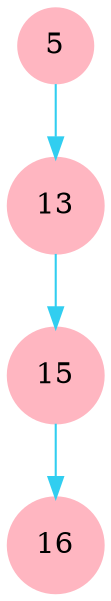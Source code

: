 digraph G
{
      node[shape = circle]
      node[style = filled]
      node[fillcolor = "# FFB6C1"]
      node[color = "# FFB6C1"]
      edge[color = "#31CEF0"]
5->13->15->16



}